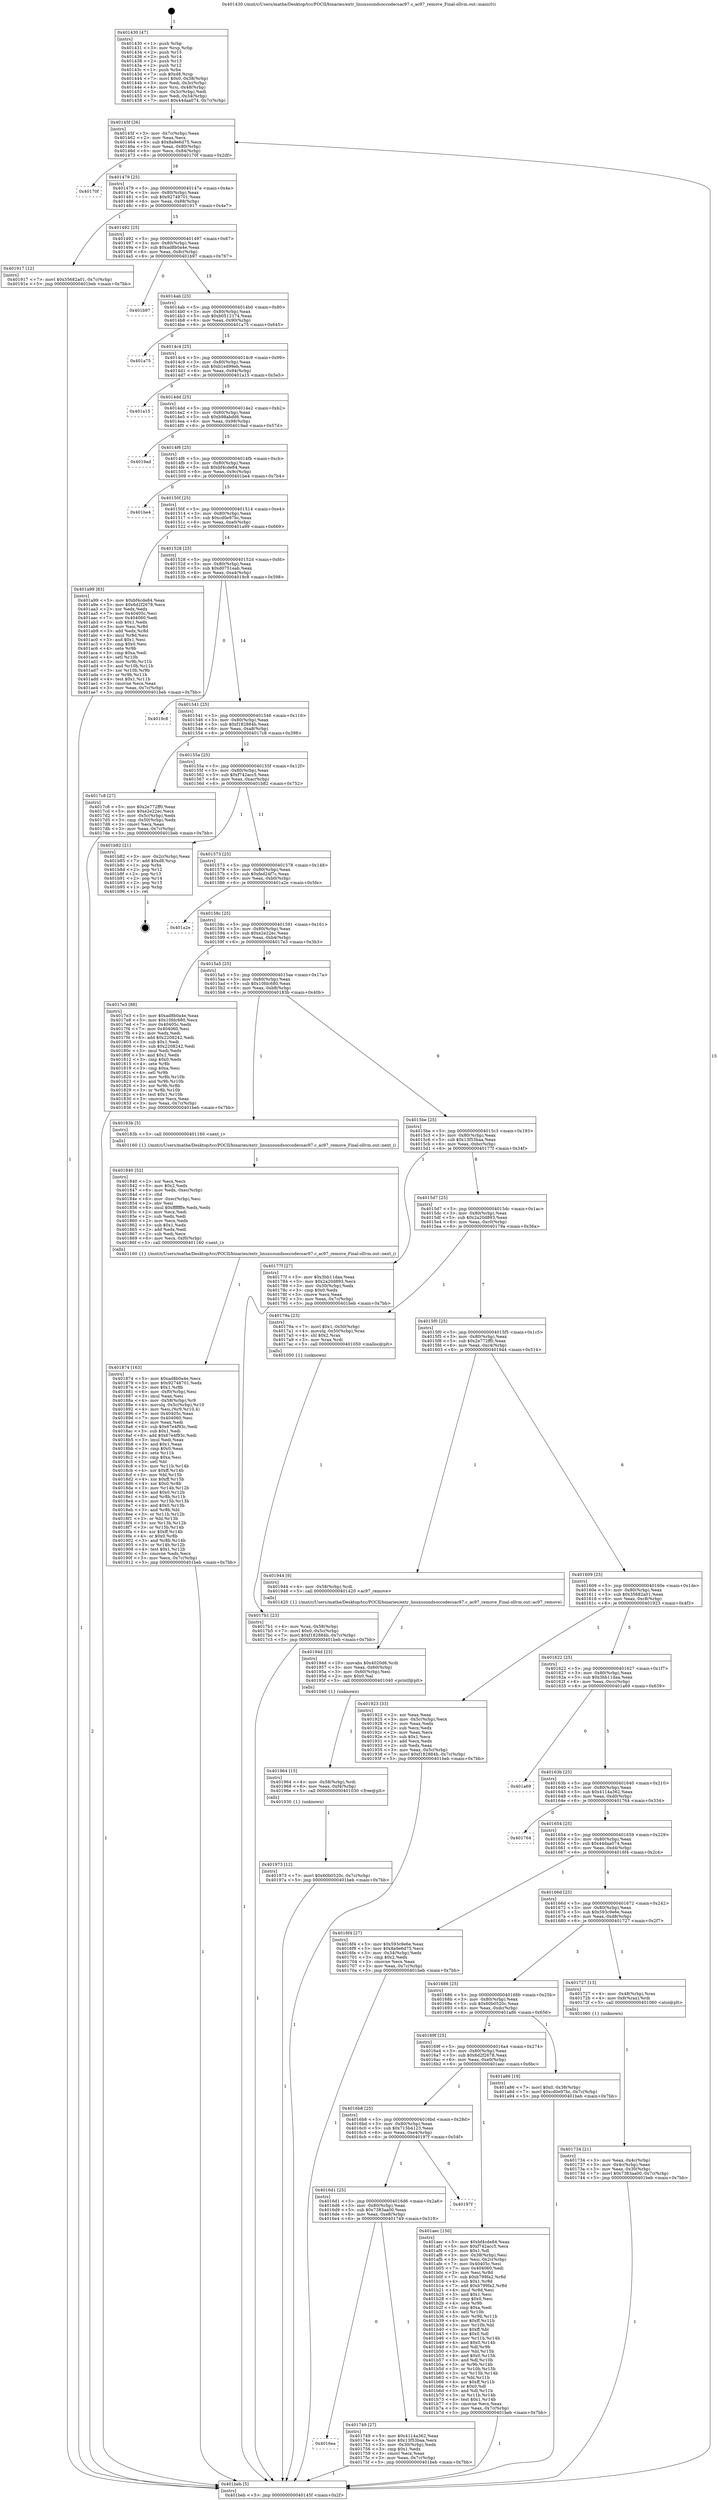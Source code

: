 digraph "0x401430" {
  label = "0x401430 (/mnt/c/Users/mathe/Desktop/tcc/POCII/binaries/extr_linuxsoundsoccodecsac97.c_ac97_remove_Final-ollvm.out::main(0))"
  labelloc = "t"
  node[shape=record]

  Entry [label="",width=0.3,height=0.3,shape=circle,fillcolor=black,style=filled]
  "0x40145f" [label="{
     0x40145f [26]\l
     | [instrs]\l
     &nbsp;&nbsp;0x40145f \<+3\>: mov -0x7c(%rbp),%eax\l
     &nbsp;&nbsp;0x401462 \<+2\>: mov %eax,%ecx\l
     &nbsp;&nbsp;0x401464 \<+6\>: sub $0x8a9e6d75,%ecx\l
     &nbsp;&nbsp;0x40146a \<+3\>: mov %eax,-0x80(%rbp)\l
     &nbsp;&nbsp;0x40146d \<+6\>: mov %ecx,-0x84(%rbp)\l
     &nbsp;&nbsp;0x401473 \<+6\>: je 000000000040170f \<main+0x2df\>\l
  }"]
  "0x40170f" [label="{
     0x40170f\l
  }", style=dashed]
  "0x401479" [label="{
     0x401479 [25]\l
     | [instrs]\l
     &nbsp;&nbsp;0x401479 \<+5\>: jmp 000000000040147e \<main+0x4e\>\l
     &nbsp;&nbsp;0x40147e \<+3\>: mov -0x80(%rbp),%eax\l
     &nbsp;&nbsp;0x401481 \<+5\>: sub $0x92748701,%eax\l
     &nbsp;&nbsp;0x401486 \<+6\>: mov %eax,-0x88(%rbp)\l
     &nbsp;&nbsp;0x40148c \<+6\>: je 0000000000401917 \<main+0x4e7\>\l
  }"]
  Exit [label="",width=0.3,height=0.3,shape=circle,fillcolor=black,style=filled,peripheries=2]
  "0x401917" [label="{
     0x401917 [12]\l
     | [instrs]\l
     &nbsp;&nbsp;0x401917 \<+7\>: movl $0x35682a01,-0x7c(%rbp)\l
     &nbsp;&nbsp;0x40191e \<+5\>: jmp 0000000000401beb \<main+0x7bb\>\l
  }"]
  "0x401492" [label="{
     0x401492 [25]\l
     | [instrs]\l
     &nbsp;&nbsp;0x401492 \<+5\>: jmp 0000000000401497 \<main+0x67\>\l
     &nbsp;&nbsp;0x401497 \<+3\>: mov -0x80(%rbp),%eax\l
     &nbsp;&nbsp;0x40149a \<+5\>: sub $0xad8b0a4e,%eax\l
     &nbsp;&nbsp;0x40149f \<+6\>: mov %eax,-0x8c(%rbp)\l
     &nbsp;&nbsp;0x4014a5 \<+6\>: je 0000000000401b97 \<main+0x767\>\l
  }"]
  "0x401973" [label="{
     0x401973 [12]\l
     | [instrs]\l
     &nbsp;&nbsp;0x401973 \<+7\>: movl $0x60b0520c,-0x7c(%rbp)\l
     &nbsp;&nbsp;0x40197a \<+5\>: jmp 0000000000401beb \<main+0x7bb\>\l
  }"]
  "0x401b97" [label="{
     0x401b97\l
  }", style=dashed]
  "0x4014ab" [label="{
     0x4014ab [25]\l
     | [instrs]\l
     &nbsp;&nbsp;0x4014ab \<+5\>: jmp 00000000004014b0 \<main+0x80\>\l
     &nbsp;&nbsp;0x4014b0 \<+3\>: mov -0x80(%rbp),%eax\l
     &nbsp;&nbsp;0x4014b3 \<+5\>: sub $0xb0512174,%eax\l
     &nbsp;&nbsp;0x4014b8 \<+6\>: mov %eax,-0x90(%rbp)\l
     &nbsp;&nbsp;0x4014be \<+6\>: je 0000000000401a75 \<main+0x645\>\l
  }"]
  "0x401964" [label="{
     0x401964 [15]\l
     | [instrs]\l
     &nbsp;&nbsp;0x401964 \<+4\>: mov -0x58(%rbp),%rdi\l
     &nbsp;&nbsp;0x401968 \<+6\>: mov %eax,-0xf4(%rbp)\l
     &nbsp;&nbsp;0x40196e \<+5\>: call 0000000000401030 \<free@plt\>\l
     | [calls]\l
     &nbsp;&nbsp;0x401030 \{1\} (unknown)\l
  }"]
  "0x401a75" [label="{
     0x401a75\l
  }", style=dashed]
  "0x4014c4" [label="{
     0x4014c4 [25]\l
     | [instrs]\l
     &nbsp;&nbsp;0x4014c4 \<+5\>: jmp 00000000004014c9 \<main+0x99\>\l
     &nbsp;&nbsp;0x4014c9 \<+3\>: mov -0x80(%rbp),%eax\l
     &nbsp;&nbsp;0x4014cc \<+5\>: sub $0xb1ed99eb,%eax\l
     &nbsp;&nbsp;0x4014d1 \<+6\>: mov %eax,-0x94(%rbp)\l
     &nbsp;&nbsp;0x4014d7 \<+6\>: je 0000000000401a15 \<main+0x5e5\>\l
  }"]
  "0x40194d" [label="{
     0x40194d [23]\l
     | [instrs]\l
     &nbsp;&nbsp;0x40194d \<+10\>: movabs $0x4020d6,%rdi\l
     &nbsp;&nbsp;0x401957 \<+3\>: mov %eax,-0x60(%rbp)\l
     &nbsp;&nbsp;0x40195a \<+3\>: mov -0x60(%rbp),%esi\l
     &nbsp;&nbsp;0x40195d \<+2\>: mov $0x0,%al\l
     &nbsp;&nbsp;0x40195f \<+5\>: call 0000000000401040 \<printf@plt\>\l
     | [calls]\l
     &nbsp;&nbsp;0x401040 \{1\} (unknown)\l
  }"]
  "0x401a15" [label="{
     0x401a15\l
  }", style=dashed]
  "0x4014dd" [label="{
     0x4014dd [25]\l
     | [instrs]\l
     &nbsp;&nbsp;0x4014dd \<+5\>: jmp 00000000004014e2 \<main+0xb2\>\l
     &nbsp;&nbsp;0x4014e2 \<+3\>: mov -0x80(%rbp),%eax\l
     &nbsp;&nbsp;0x4014e5 \<+5\>: sub $0xb98abdd6,%eax\l
     &nbsp;&nbsp;0x4014ea \<+6\>: mov %eax,-0x98(%rbp)\l
     &nbsp;&nbsp;0x4014f0 \<+6\>: je 00000000004019ad \<main+0x57d\>\l
  }"]
  "0x401874" [label="{
     0x401874 [163]\l
     | [instrs]\l
     &nbsp;&nbsp;0x401874 \<+5\>: mov $0xad8b0a4e,%ecx\l
     &nbsp;&nbsp;0x401879 \<+5\>: mov $0x92748701,%edx\l
     &nbsp;&nbsp;0x40187e \<+3\>: mov $0x1,%r8b\l
     &nbsp;&nbsp;0x401881 \<+6\>: mov -0xf0(%rbp),%esi\l
     &nbsp;&nbsp;0x401887 \<+3\>: imul %eax,%esi\l
     &nbsp;&nbsp;0x40188a \<+4\>: mov -0x58(%rbp),%r9\l
     &nbsp;&nbsp;0x40188e \<+4\>: movslq -0x5c(%rbp),%r10\l
     &nbsp;&nbsp;0x401892 \<+4\>: mov %esi,(%r9,%r10,4)\l
     &nbsp;&nbsp;0x401896 \<+7\>: mov 0x40405c,%eax\l
     &nbsp;&nbsp;0x40189d \<+7\>: mov 0x404060,%esi\l
     &nbsp;&nbsp;0x4018a4 \<+2\>: mov %eax,%edi\l
     &nbsp;&nbsp;0x4018a6 \<+6\>: sub $0x67e4f93c,%edi\l
     &nbsp;&nbsp;0x4018ac \<+3\>: sub $0x1,%edi\l
     &nbsp;&nbsp;0x4018af \<+6\>: add $0x67e4f93c,%edi\l
     &nbsp;&nbsp;0x4018b5 \<+3\>: imul %edi,%eax\l
     &nbsp;&nbsp;0x4018b8 \<+3\>: and $0x1,%eax\l
     &nbsp;&nbsp;0x4018bb \<+3\>: cmp $0x0,%eax\l
     &nbsp;&nbsp;0x4018be \<+4\>: sete %r11b\l
     &nbsp;&nbsp;0x4018c2 \<+3\>: cmp $0xa,%esi\l
     &nbsp;&nbsp;0x4018c5 \<+3\>: setl %bl\l
     &nbsp;&nbsp;0x4018c8 \<+3\>: mov %r11b,%r14b\l
     &nbsp;&nbsp;0x4018cb \<+4\>: xor $0xff,%r14b\l
     &nbsp;&nbsp;0x4018cf \<+3\>: mov %bl,%r15b\l
     &nbsp;&nbsp;0x4018d2 \<+4\>: xor $0xff,%r15b\l
     &nbsp;&nbsp;0x4018d6 \<+4\>: xor $0x0,%r8b\l
     &nbsp;&nbsp;0x4018da \<+3\>: mov %r14b,%r12b\l
     &nbsp;&nbsp;0x4018dd \<+4\>: and $0x0,%r12b\l
     &nbsp;&nbsp;0x4018e1 \<+3\>: and %r8b,%r11b\l
     &nbsp;&nbsp;0x4018e4 \<+3\>: mov %r15b,%r13b\l
     &nbsp;&nbsp;0x4018e7 \<+4\>: and $0x0,%r13b\l
     &nbsp;&nbsp;0x4018eb \<+3\>: and %r8b,%bl\l
     &nbsp;&nbsp;0x4018ee \<+3\>: or %r11b,%r12b\l
     &nbsp;&nbsp;0x4018f1 \<+3\>: or %bl,%r13b\l
     &nbsp;&nbsp;0x4018f4 \<+3\>: xor %r13b,%r12b\l
     &nbsp;&nbsp;0x4018f7 \<+3\>: or %r15b,%r14b\l
     &nbsp;&nbsp;0x4018fa \<+4\>: xor $0xff,%r14b\l
     &nbsp;&nbsp;0x4018fe \<+4\>: or $0x0,%r8b\l
     &nbsp;&nbsp;0x401902 \<+3\>: and %r8b,%r14b\l
     &nbsp;&nbsp;0x401905 \<+3\>: or %r14b,%r12b\l
     &nbsp;&nbsp;0x401908 \<+4\>: test $0x1,%r12b\l
     &nbsp;&nbsp;0x40190c \<+3\>: cmovne %edx,%ecx\l
     &nbsp;&nbsp;0x40190f \<+3\>: mov %ecx,-0x7c(%rbp)\l
     &nbsp;&nbsp;0x401912 \<+5\>: jmp 0000000000401beb \<main+0x7bb\>\l
  }"]
  "0x4019ad" [label="{
     0x4019ad\l
  }", style=dashed]
  "0x4014f6" [label="{
     0x4014f6 [25]\l
     | [instrs]\l
     &nbsp;&nbsp;0x4014f6 \<+5\>: jmp 00000000004014fb \<main+0xcb\>\l
     &nbsp;&nbsp;0x4014fb \<+3\>: mov -0x80(%rbp),%eax\l
     &nbsp;&nbsp;0x4014fe \<+5\>: sub $0xbf4cde84,%eax\l
     &nbsp;&nbsp;0x401503 \<+6\>: mov %eax,-0x9c(%rbp)\l
     &nbsp;&nbsp;0x401509 \<+6\>: je 0000000000401be4 \<main+0x7b4\>\l
  }"]
  "0x401840" [label="{
     0x401840 [52]\l
     | [instrs]\l
     &nbsp;&nbsp;0x401840 \<+2\>: xor %ecx,%ecx\l
     &nbsp;&nbsp;0x401842 \<+5\>: mov $0x2,%edx\l
     &nbsp;&nbsp;0x401847 \<+6\>: mov %edx,-0xec(%rbp)\l
     &nbsp;&nbsp;0x40184d \<+1\>: cltd\l
     &nbsp;&nbsp;0x40184e \<+6\>: mov -0xec(%rbp),%esi\l
     &nbsp;&nbsp;0x401854 \<+2\>: idiv %esi\l
     &nbsp;&nbsp;0x401856 \<+6\>: imul $0xfffffffe,%edx,%edx\l
     &nbsp;&nbsp;0x40185c \<+2\>: mov %ecx,%edi\l
     &nbsp;&nbsp;0x40185e \<+2\>: sub %edx,%edi\l
     &nbsp;&nbsp;0x401860 \<+2\>: mov %ecx,%edx\l
     &nbsp;&nbsp;0x401862 \<+3\>: sub $0x1,%edx\l
     &nbsp;&nbsp;0x401865 \<+2\>: add %edx,%edi\l
     &nbsp;&nbsp;0x401867 \<+2\>: sub %edi,%ecx\l
     &nbsp;&nbsp;0x401869 \<+6\>: mov %ecx,-0xf0(%rbp)\l
     &nbsp;&nbsp;0x40186f \<+5\>: call 0000000000401160 \<next_i\>\l
     | [calls]\l
     &nbsp;&nbsp;0x401160 \{1\} (/mnt/c/Users/mathe/Desktop/tcc/POCII/binaries/extr_linuxsoundsoccodecsac97.c_ac97_remove_Final-ollvm.out::next_i)\l
  }"]
  "0x401be4" [label="{
     0x401be4\l
  }", style=dashed]
  "0x40150f" [label="{
     0x40150f [25]\l
     | [instrs]\l
     &nbsp;&nbsp;0x40150f \<+5\>: jmp 0000000000401514 \<main+0xe4\>\l
     &nbsp;&nbsp;0x401514 \<+3\>: mov -0x80(%rbp),%eax\l
     &nbsp;&nbsp;0x401517 \<+5\>: sub $0xcd0e97bc,%eax\l
     &nbsp;&nbsp;0x40151c \<+6\>: mov %eax,-0xa0(%rbp)\l
     &nbsp;&nbsp;0x401522 \<+6\>: je 0000000000401a99 \<main+0x669\>\l
  }"]
  "0x4017b1" [label="{
     0x4017b1 [23]\l
     | [instrs]\l
     &nbsp;&nbsp;0x4017b1 \<+4\>: mov %rax,-0x58(%rbp)\l
     &nbsp;&nbsp;0x4017b5 \<+7\>: movl $0x0,-0x5c(%rbp)\l
     &nbsp;&nbsp;0x4017bc \<+7\>: movl $0xf182884b,-0x7c(%rbp)\l
     &nbsp;&nbsp;0x4017c3 \<+5\>: jmp 0000000000401beb \<main+0x7bb\>\l
  }"]
  "0x401a99" [label="{
     0x401a99 [83]\l
     | [instrs]\l
     &nbsp;&nbsp;0x401a99 \<+5\>: mov $0xbf4cde84,%eax\l
     &nbsp;&nbsp;0x401a9e \<+5\>: mov $0x6d2f2678,%ecx\l
     &nbsp;&nbsp;0x401aa3 \<+2\>: xor %edx,%edx\l
     &nbsp;&nbsp;0x401aa5 \<+7\>: mov 0x40405c,%esi\l
     &nbsp;&nbsp;0x401aac \<+7\>: mov 0x404060,%edi\l
     &nbsp;&nbsp;0x401ab3 \<+3\>: sub $0x1,%edx\l
     &nbsp;&nbsp;0x401ab6 \<+3\>: mov %esi,%r8d\l
     &nbsp;&nbsp;0x401ab9 \<+3\>: add %edx,%r8d\l
     &nbsp;&nbsp;0x401abc \<+4\>: imul %r8d,%esi\l
     &nbsp;&nbsp;0x401ac0 \<+3\>: and $0x1,%esi\l
     &nbsp;&nbsp;0x401ac3 \<+3\>: cmp $0x0,%esi\l
     &nbsp;&nbsp;0x401ac6 \<+4\>: sete %r9b\l
     &nbsp;&nbsp;0x401aca \<+3\>: cmp $0xa,%edi\l
     &nbsp;&nbsp;0x401acd \<+4\>: setl %r10b\l
     &nbsp;&nbsp;0x401ad1 \<+3\>: mov %r9b,%r11b\l
     &nbsp;&nbsp;0x401ad4 \<+3\>: and %r10b,%r11b\l
     &nbsp;&nbsp;0x401ad7 \<+3\>: xor %r10b,%r9b\l
     &nbsp;&nbsp;0x401ada \<+3\>: or %r9b,%r11b\l
     &nbsp;&nbsp;0x401add \<+4\>: test $0x1,%r11b\l
     &nbsp;&nbsp;0x401ae1 \<+3\>: cmovne %ecx,%eax\l
     &nbsp;&nbsp;0x401ae4 \<+3\>: mov %eax,-0x7c(%rbp)\l
     &nbsp;&nbsp;0x401ae7 \<+5\>: jmp 0000000000401beb \<main+0x7bb\>\l
  }"]
  "0x401528" [label="{
     0x401528 [25]\l
     | [instrs]\l
     &nbsp;&nbsp;0x401528 \<+5\>: jmp 000000000040152d \<main+0xfd\>\l
     &nbsp;&nbsp;0x40152d \<+3\>: mov -0x80(%rbp),%eax\l
     &nbsp;&nbsp;0x401530 \<+5\>: sub $0xd0751eab,%eax\l
     &nbsp;&nbsp;0x401535 \<+6\>: mov %eax,-0xa4(%rbp)\l
     &nbsp;&nbsp;0x40153b \<+6\>: je 00000000004019c8 \<main+0x598\>\l
  }"]
  "0x4016ea" [label="{
     0x4016ea\l
  }", style=dashed]
  "0x4019c8" [label="{
     0x4019c8\l
  }", style=dashed]
  "0x401541" [label="{
     0x401541 [25]\l
     | [instrs]\l
     &nbsp;&nbsp;0x401541 \<+5\>: jmp 0000000000401546 \<main+0x116\>\l
     &nbsp;&nbsp;0x401546 \<+3\>: mov -0x80(%rbp),%eax\l
     &nbsp;&nbsp;0x401549 \<+5\>: sub $0xf182884b,%eax\l
     &nbsp;&nbsp;0x40154e \<+6\>: mov %eax,-0xa8(%rbp)\l
     &nbsp;&nbsp;0x401554 \<+6\>: je 00000000004017c8 \<main+0x398\>\l
  }"]
  "0x401749" [label="{
     0x401749 [27]\l
     | [instrs]\l
     &nbsp;&nbsp;0x401749 \<+5\>: mov $0x4114a362,%eax\l
     &nbsp;&nbsp;0x40174e \<+5\>: mov $0x13f53baa,%ecx\l
     &nbsp;&nbsp;0x401753 \<+3\>: mov -0x30(%rbp),%edx\l
     &nbsp;&nbsp;0x401756 \<+3\>: cmp $0x1,%edx\l
     &nbsp;&nbsp;0x401759 \<+3\>: cmovl %ecx,%eax\l
     &nbsp;&nbsp;0x40175c \<+3\>: mov %eax,-0x7c(%rbp)\l
     &nbsp;&nbsp;0x40175f \<+5\>: jmp 0000000000401beb \<main+0x7bb\>\l
  }"]
  "0x4017c8" [label="{
     0x4017c8 [27]\l
     | [instrs]\l
     &nbsp;&nbsp;0x4017c8 \<+5\>: mov $0x2e772ff0,%eax\l
     &nbsp;&nbsp;0x4017cd \<+5\>: mov $0xe2e22ec,%ecx\l
     &nbsp;&nbsp;0x4017d2 \<+3\>: mov -0x5c(%rbp),%edx\l
     &nbsp;&nbsp;0x4017d5 \<+3\>: cmp -0x50(%rbp),%edx\l
     &nbsp;&nbsp;0x4017d8 \<+3\>: cmovl %ecx,%eax\l
     &nbsp;&nbsp;0x4017db \<+3\>: mov %eax,-0x7c(%rbp)\l
     &nbsp;&nbsp;0x4017de \<+5\>: jmp 0000000000401beb \<main+0x7bb\>\l
  }"]
  "0x40155a" [label="{
     0x40155a [25]\l
     | [instrs]\l
     &nbsp;&nbsp;0x40155a \<+5\>: jmp 000000000040155f \<main+0x12f\>\l
     &nbsp;&nbsp;0x40155f \<+3\>: mov -0x80(%rbp),%eax\l
     &nbsp;&nbsp;0x401562 \<+5\>: sub $0xf742acc5,%eax\l
     &nbsp;&nbsp;0x401567 \<+6\>: mov %eax,-0xac(%rbp)\l
     &nbsp;&nbsp;0x40156d \<+6\>: je 0000000000401b82 \<main+0x752\>\l
  }"]
  "0x4016d1" [label="{
     0x4016d1 [25]\l
     | [instrs]\l
     &nbsp;&nbsp;0x4016d1 \<+5\>: jmp 00000000004016d6 \<main+0x2a6\>\l
     &nbsp;&nbsp;0x4016d6 \<+3\>: mov -0x80(%rbp),%eax\l
     &nbsp;&nbsp;0x4016d9 \<+5\>: sub $0x7383aa00,%eax\l
     &nbsp;&nbsp;0x4016de \<+6\>: mov %eax,-0xe8(%rbp)\l
     &nbsp;&nbsp;0x4016e4 \<+6\>: je 0000000000401749 \<main+0x319\>\l
  }"]
  "0x401b82" [label="{
     0x401b82 [21]\l
     | [instrs]\l
     &nbsp;&nbsp;0x401b82 \<+3\>: mov -0x2c(%rbp),%eax\l
     &nbsp;&nbsp;0x401b85 \<+7\>: add $0xd8,%rsp\l
     &nbsp;&nbsp;0x401b8c \<+1\>: pop %rbx\l
     &nbsp;&nbsp;0x401b8d \<+2\>: pop %r12\l
     &nbsp;&nbsp;0x401b8f \<+2\>: pop %r13\l
     &nbsp;&nbsp;0x401b91 \<+2\>: pop %r14\l
     &nbsp;&nbsp;0x401b93 \<+2\>: pop %r15\l
     &nbsp;&nbsp;0x401b95 \<+1\>: pop %rbp\l
     &nbsp;&nbsp;0x401b96 \<+1\>: ret\l
  }"]
  "0x401573" [label="{
     0x401573 [25]\l
     | [instrs]\l
     &nbsp;&nbsp;0x401573 \<+5\>: jmp 0000000000401578 \<main+0x148\>\l
     &nbsp;&nbsp;0x401578 \<+3\>: mov -0x80(%rbp),%eax\l
     &nbsp;&nbsp;0x40157b \<+5\>: sub $0xfed24f7c,%eax\l
     &nbsp;&nbsp;0x401580 \<+6\>: mov %eax,-0xb0(%rbp)\l
     &nbsp;&nbsp;0x401586 \<+6\>: je 0000000000401a2e \<main+0x5fe\>\l
  }"]
  "0x40197f" [label="{
     0x40197f\l
  }", style=dashed]
  "0x401a2e" [label="{
     0x401a2e\l
  }", style=dashed]
  "0x40158c" [label="{
     0x40158c [25]\l
     | [instrs]\l
     &nbsp;&nbsp;0x40158c \<+5\>: jmp 0000000000401591 \<main+0x161\>\l
     &nbsp;&nbsp;0x401591 \<+3\>: mov -0x80(%rbp),%eax\l
     &nbsp;&nbsp;0x401594 \<+5\>: sub $0xe2e22ec,%eax\l
     &nbsp;&nbsp;0x401599 \<+6\>: mov %eax,-0xb4(%rbp)\l
     &nbsp;&nbsp;0x40159f \<+6\>: je 00000000004017e3 \<main+0x3b3\>\l
  }"]
  "0x4016b8" [label="{
     0x4016b8 [25]\l
     | [instrs]\l
     &nbsp;&nbsp;0x4016b8 \<+5\>: jmp 00000000004016bd \<main+0x28d\>\l
     &nbsp;&nbsp;0x4016bd \<+3\>: mov -0x80(%rbp),%eax\l
     &nbsp;&nbsp;0x4016c0 \<+5\>: sub $0x715b4123,%eax\l
     &nbsp;&nbsp;0x4016c5 \<+6\>: mov %eax,-0xe4(%rbp)\l
     &nbsp;&nbsp;0x4016cb \<+6\>: je 000000000040197f \<main+0x54f\>\l
  }"]
  "0x4017e3" [label="{
     0x4017e3 [88]\l
     | [instrs]\l
     &nbsp;&nbsp;0x4017e3 \<+5\>: mov $0xad8b0a4e,%eax\l
     &nbsp;&nbsp;0x4017e8 \<+5\>: mov $0x10fdc680,%ecx\l
     &nbsp;&nbsp;0x4017ed \<+7\>: mov 0x40405c,%edx\l
     &nbsp;&nbsp;0x4017f4 \<+7\>: mov 0x404060,%esi\l
     &nbsp;&nbsp;0x4017fb \<+2\>: mov %edx,%edi\l
     &nbsp;&nbsp;0x4017fd \<+6\>: add $0x2208242,%edi\l
     &nbsp;&nbsp;0x401803 \<+3\>: sub $0x1,%edi\l
     &nbsp;&nbsp;0x401806 \<+6\>: sub $0x2208242,%edi\l
     &nbsp;&nbsp;0x40180c \<+3\>: imul %edi,%edx\l
     &nbsp;&nbsp;0x40180f \<+3\>: and $0x1,%edx\l
     &nbsp;&nbsp;0x401812 \<+3\>: cmp $0x0,%edx\l
     &nbsp;&nbsp;0x401815 \<+4\>: sete %r8b\l
     &nbsp;&nbsp;0x401819 \<+3\>: cmp $0xa,%esi\l
     &nbsp;&nbsp;0x40181c \<+4\>: setl %r9b\l
     &nbsp;&nbsp;0x401820 \<+3\>: mov %r8b,%r10b\l
     &nbsp;&nbsp;0x401823 \<+3\>: and %r9b,%r10b\l
     &nbsp;&nbsp;0x401826 \<+3\>: xor %r9b,%r8b\l
     &nbsp;&nbsp;0x401829 \<+3\>: or %r8b,%r10b\l
     &nbsp;&nbsp;0x40182c \<+4\>: test $0x1,%r10b\l
     &nbsp;&nbsp;0x401830 \<+3\>: cmovne %ecx,%eax\l
     &nbsp;&nbsp;0x401833 \<+3\>: mov %eax,-0x7c(%rbp)\l
     &nbsp;&nbsp;0x401836 \<+5\>: jmp 0000000000401beb \<main+0x7bb\>\l
  }"]
  "0x4015a5" [label="{
     0x4015a5 [25]\l
     | [instrs]\l
     &nbsp;&nbsp;0x4015a5 \<+5\>: jmp 00000000004015aa \<main+0x17a\>\l
     &nbsp;&nbsp;0x4015aa \<+3\>: mov -0x80(%rbp),%eax\l
     &nbsp;&nbsp;0x4015ad \<+5\>: sub $0x10fdc680,%eax\l
     &nbsp;&nbsp;0x4015b2 \<+6\>: mov %eax,-0xb8(%rbp)\l
     &nbsp;&nbsp;0x4015b8 \<+6\>: je 000000000040183b \<main+0x40b\>\l
  }"]
  "0x401aec" [label="{
     0x401aec [150]\l
     | [instrs]\l
     &nbsp;&nbsp;0x401aec \<+5\>: mov $0xbf4cde84,%eax\l
     &nbsp;&nbsp;0x401af1 \<+5\>: mov $0xf742acc5,%ecx\l
     &nbsp;&nbsp;0x401af6 \<+2\>: mov $0x1,%dl\l
     &nbsp;&nbsp;0x401af8 \<+3\>: mov -0x38(%rbp),%esi\l
     &nbsp;&nbsp;0x401afb \<+3\>: mov %esi,-0x2c(%rbp)\l
     &nbsp;&nbsp;0x401afe \<+7\>: mov 0x40405c,%esi\l
     &nbsp;&nbsp;0x401b05 \<+7\>: mov 0x404060,%edi\l
     &nbsp;&nbsp;0x401b0c \<+3\>: mov %esi,%r8d\l
     &nbsp;&nbsp;0x401b0f \<+7\>: sub $0xb799fa2,%r8d\l
     &nbsp;&nbsp;0x401b16 \<+4\>: sub $0x1,%r8d\l
     &nbsp;&nbsp;0x401b1a \<+7\>: add $0xb799fa2,%r8d\l
     &nbsp;&nbsp;0x401b21 \<+4\>: imul %r8d,%esi\l
     &nbsp;&nbsp;0x401b25 \<+3\>: and $0x1,%esi\l
     &nbsp;&nbsp;0x401b28 \<+3\>: cmp $0x0,%esi\l
     &nbsp;&nbsp;0x401b2b \<+4\>: sete %r9b\l
     &nbsp;&nbsp;0x401b2f \<+3\>: cmp $0xa,%edi\l
     &nbsp;&nbsp;0x401b32 \<+4\>: setl %r10b\l
     &nbsp;&nbsp;0x401b36 \<+3\>: mov %r9b,%r11b\l
     &nbsp;&nbsp;0x401b39 \<+4\>: xor $0xff,%r11b\l
     &nbsp;&nbsp;0x401b3d \<+3\>: mov %r10b,%bl\l
     &nbsp;&nbsp;0x401b40 \<+3\>: xor $0xff,%bl\l
     &nbsp;&nbsp;0x401b43 \<+3\>: xor $0x0,%dl\l
     &nbsp;&nbsp;0x401b46 \<+3\>: mov %r11b,%r14b\l
     &nbsp;&nbsp;0x401b49 \<+4\>: and $0x0,%r14b\l
     &nbsp;&nbsp;0x401b4d \<+3\>: and %dl,%r9b\l
     &nbsp;&nbsp;0x401b50 \<+3\>: mov %bl,%r15b\l
     &nbsp;&nbsp;0x401b53 \<+4\>: and $0x0,%r15b\l
     &nbsp;&nbsp;0x401b57 \<+3\>: and %dl,%r10b\l
     &nbsp;&nbsp;0x401b5a \<+3\>: or %r9b,%r14b\l
     &nbsp;&nbsp;0x401b5d \<+3\>: or %r10b,%r15b\l
     &nbsp;&nbsp;0x401b60 \<+3\>: xor %r15b,%r14b\l
     &nbsp;&nbsp;0x401b63 \<+3\>: or %bl,%r11b\l
     &nbsp;&nbsp;0x401b66 \<+4\>: xor $0xff,%r11b\l
     &nbsp;&nbsp;0x401b6a \<+3\>: or $0x0,%dl\l
     &nbsp;&nbsp;0x401b6d \<+3\>: and %dl,%r11b\l
     &nbsp;&nbsp;0x401b70 \<+3\>: or %r11b,%r14b\l
     &nbsp;&nbsp;0x401b73 \<+4\>: test $0x1,%r14b\l
     &nbsp;&nbsp;0x401b77 \<+3\>: cmovne %ecx,%eax\l
     &nbsp;&nbsp;0x401b7a \<+3\>: mov %eax,-0x7c(%rbp)\l
     &nbsp;&nbsp;0x401b7d \<+5\>: jmp 0000000000401beb \<main+0x7bb\>\l
  }"]
  "0x40183b" [label="{
     0x40183b [5]\l
     | [instrs]\l
     &nbsp;&nbsp;0x40183b \<+5\>: call 0000000000401160 \<next_i\>\l
     | [calls]\l
     &nbsp;&nbsp;0x401160 \{1\} (/mnt/c/Users/mathe/Desktop/tcc/POCII/binaries/extr_linuxsoundsoccodecsac97.c_ac97_remove_Final-ollvm.out::next_i)\l
  }"]
  "0x4015be" [label="{
     0x4015be [25]\l
     | [instrs]\l
     &nbsp;&nbsp;0x4015be \<+5\>: jmp 00000000004015c3 \<main+0x193\>\l
     &nbsp;&nbsp;0x4015c3 \<+3\>: mov -0x80(%rbp),%eax\l
     &nbsp;&nbsp;0x4015c6 \<+5\>: sub $0x13f53baa,%eax\l
     &nbsp;&nbsp;0x4015cb \<+6\>: mov %eax,-0xbc(%rbp)\l
     &nbsp;&nbsp;0x4015d1 \<+6\>: je 000000000040177f \<main+0x34f\>\l
  }"]
  "0x40169f" [label="{
     0x40169f [25]\l
     | [instrs]\l
     &nbsp;&nbsp;0x40169f \<+5\>: jmp 00000000004016a4 \<main+0x274\>\l
     &nbsp;&nbsp;0x4016a4 \<+3\>: mov -0x80(%rbp),%eax\l
     &nbsp;&nbsp;0x4016a7 \<+5\>: sub $0x6d2f2678,%eax\l
     &nbsp;&nbsp;0x4016ac \<+6\>: mov %eax,-0xe0(%rbp)\l
     &nbsp;&nbsp;0x4016b2 \<+6\>: je 0000000000401aec \<main+0x6bc\>\l
  }"]
  "0x40177f" [label="{
     0x40177f [27]\l
     | [instrs]\l
     &nbsp;&nbsp;0x40177f \<+5\>: mov $0x3bb11daa,%eax\l
     &nbsp;&nbsp;0x401784 \<+5\>: mov $0x2a20d893,%ecx\l
     &nbsp;&nbsp;0x401789 \<+3\>: mov -0x30(%rbp),%edx\l
     &nbsp;&nbsp;0x40178c \<+3\>: cmp $0x0,%edx\l
     &nbsp;&nbsp;0x40178f \<+3\>: cmove %ecx,%eax\l
     &nbsp;&nbsp;0x401792 \<+3\>: mov %eax,-0x7c(%rbp)\l
     &nbsp;&nbsp;0x401795 \<+5\>: jmp 0000000000401beb \<main+0x7bb\>\l
  }"]
  "0x4015d7" [label="{
     0x4015d7 [25]\l
     | [instrs]\l
     &nbsp;&nbsp;0x4015d7 \<+5\>: jmp 00000000004015dc \<main+0x1ac\>\l
     &nbsp;&nbsp;0x4015dc \<+3\>: mov -0x80(%rbp),%eax\l
     &nbsp;&nbsp;0x4015df \<+5\>: sub $0x2a20d893,%eax\l
     &nbsp;&nbsp;0x4015e4 \<+6\>: mov %eax,-0xc0(%rbp)\l
     &nbsp;&nbsp;0x4015ea \<+6\>: je 000000000040179a \<main+0x36a\>\l
  }"]
  "0x401a86" [label="{
     0x401a86 [19]\l
     | [instrs]\l
     &nbsp;&nbsp;0x401a86 \<+7\>: movl $0x0,-0x38(%rbp)\l
     &nbsp;&nbsp;0x401a8d \<+7\>: movl $0xcd0e97bc,-0x7c(%rbp)\l
     &nbsp;&nbsp;0x401a94 \<+5\>: jmp 0000000000401beb \<main+0x7bb\>\l
  }"]
  "0x40179a" [label="{
     0x40179a [23]\l
     | [instrs]\l
     &nbsp;&nbsp;0x40179a \<+7\>: movl $0x1,-0x50(%rbp)\l
     &nbsp;&nbsp;0x4017a1 \<+4\>: movslq -0x50(%rbp),%rax\l
     &nbsp;&nbsp;0x4017a5 \<+4\>: shl $0x2,%rax\l
     &nbsp;&nbsp;0x4017a9 \<+3\>: mov %rax,%rdi\l
     &nbsp;&nbsp;0x4017ac \<+5\>: call 0000000000401050 \<malloc@plt\>\l
     | [calls]\l
     &nbsp;&nbsp;0x401050 \{1\} (unknown)\l
  }"]
  "0x4015f0" [label="{
     0x4015f0 [25]\l
     | [instrs]\l
     &nbsp;&nbsp;0x4015f0 \<+5\>: jmp 00000000004015f5 \<main+0x1c5\>\l
     &nbsp;&nbsp;0x4015f5 \<+3\>: mov -0x80(%rbp),%eax\l
     &nbsp;&nbsp;0x4015f8 \<+5\>: sub $0x2e772ff0,%eax\l
     &nbsp;&nbsp;0x4015fd \<+6\>: mov %eax,-0xc4(%rbp)\l
     &nbsp;&nbsp;0x401603 \<+6\>: je 0000000000401944 \<main+0x514\>\l
  }"]
  "0x401734" [label="{
     0x401734 [21]\l
     | [instrs]\l
     &nbsp;&nbsp;0x401734 \<+3\>: mov %eax,-0x4c(%rbp)\l
     &nbsp;&nbsp;0x401737 \<+3\>: mov -0x4c(%rbp),%eax\l
     &nbsp;&nbsp;0x40173a \<+3\>: mov %eax,-0x30(%rbp)\l
     &nbsp;&nbsp;0x40173d \<+7\>: movl $0x7383aa00,-0x7c(%rbp)\l
     &nbsp;&nbsp;0x401744 \<+5\>: jmp 0000000000401beb \<main+0x7bb\>\l
  }"]
  "0x401944" [label="{
     0x401944 [9]\l
     | [instrs]\l
     &nbsp;&nbsp;0x401944 \<+4\>: mov -0x58(%rbp),%rdi\l
     &nbsp;&nbsp;0x401948 \<+5\>: call 0000000000401420 \<ac97_remove\>\l
     | [calls]\l
     &nbsp;&nbsp;0x401420 \{1\} (/mnt/c/Users/mathe/Desktop/tcc/POCII/binaries/extr_linuxsoundsoccodecsac97.c_ac97_remove_Final-ollvm.out::ac97_remove)\l
  }"]
  "0x401609" [label="{
     0x401609 [25]\l
     | [instrs]\l
     &nbsp;&nbsp;0x401609 \<+5\>: jmp 000000000040160e \<main+0x1de\>\l
     &nbsp;&nbsp;0x40160e \<+3\>: mov -0x80(%rbp),%eax\l
     &nbsp;&nbsp;0x401611 \<+5\>: sub $0x35682a01,%eax\l
     &nbsp;&nbsp;0x401616 \<+6\>: mov %eax,-0xc8(%rbp)\l
     &nbsp;&nbsp;0x40161c \<+6\>: je 0000000000401923 \<main+0x4f3\>\l
  }"]
  "0x401686" [label="{
     0x401686 [25]\l
     | [instrs]\l
     &nbsp;&nbsp;0x401686 \<+5\>: jmp 000000000040168b \<main+0x25b\>\l
     &nbsp;&nbsp;0x40168b \<+3\>: mov -0x80(%rbp),%eax\l
     &nbsp;&nbsp;0x40168e \<+5\>: sub $0x60b0520c,%eax\l
     &nbsp;&nbsp;0x401693 \<+6\>: mov %eax,-0xdc(%rbp)\l
     &nbsp;&nbsp;0x401699 \<+6\>: je 0000000000401a86 \<main+0x656\>\l
  }"]
  "0x401923" [label="{
     0x401923 [33]\l
     | [instrs]\l
     &nbsp;&nbsp;0x401923 \<+2\>: xor %eax,%eax\l
     &nbsp;&nbsp;0x401925 \<+3\>: mov -0x5c(%rbp),%ecx\l
     &nbsp;&nbsp;0x401928 \<+2\>: mov %eax,%edx\l
     &nbsp;&nbsp;0x40192a \<+2\>: sub %ecx,%edx\l
     &nbsp;&nbsp;0x40192c \<+2\>: mov %eax,%ecx\l
     &nbsp;&nbsp;0x40192e \<+3\>: sub $0x1,%ecx\l
     &nbsp;&nbsp;0x401931 \<+2\>: add %ecx,%edx\l
     &nbsp;&nbsp;0x401933 \<+2\>: sub %edx,%eax\l
     &nbsp;&nbsp;0x401935 \<+3\>: mov %eax,-0x5c(%rbp)\l
     &nbsp;&nbsp;0x401938 \<+7\>: movl $0xf182884b,-0x7c(%rbp)\l
     &nbsp;&nbsp;0x40193f \<+5\>: jmp 0000000000401beb \<main+0x7bb\>\l
  }"]
  "0x401622" [label="{
     0x401622 [25]\l
     | [instrs]\l
     &nbsp;&nbsp;0x401622 \<+5\>: jmp 0000000000401627 \<main+0x1f7\>\l
     &nbsp;&nbsp;0x401627 \<+3\>: mov -0x80(%rbp),%eax\l
     &nbsp;&nbsp;0x40162a \<+5\>: sub $0x3bb11daa,%eax\l
     &nbsp;&nbsp;0x40162f \<+6\>: mov %eax,-0xcc(%rbp)\l
     &nbsp;&nbsp;0x401635 \<+6\>: je 0000000000401a69 \<main+0x639\>\l
  }"]
  "0x401727" [label="{
     0x401727 [13]\l
     | [instrs]\l
     &nbsp;&nbsp;0x401727 \<+4\>: mov -0x48(%rbp),%rax\l
     &nbsp;&nbsp;0x40172b \<+4\>: mov 0x8(%rax),%rdi\l
     &nbsp;&nbsp;0x40172f \<+5\>: call 0000000000401060 \<atoi@plt\>\l
     | [calls]\l
     &nbsp;&nbsp;0x401060 \{1\} (unknown)\l
  }"]
  "0x401a69" [label="{
     0x401a69\l
  }", style=dashed]
  "0x40163b" [label="{
     0x40163b [25]\l
     | [instrs]\l
     &nbsp;&nbsp;0x40163b \<+5\>: jmp 0000000000401640 \<main+0x210\>\l
     &nbsp;&nbsp;0x401640 \<+3\>: mov -0x80(%rbp),%eax\l
     &nbsp;&nbsp;0x401643 \<+5\>: sub $0x4114a362,%eax\l
     &nbsp;&nbsp;0x401648 \<+6\>: mov %eax,-0xd0(%rbp)\l
     &nbsp;&nbsp;0x40164e \<+6\>: je 0000000000401764 \<main+0x334\>\l
  }"]
  "0x401430" [label="{
     0x401430 [47]\l
     | [instrs]\l
     &nbsp;&nbsp;0x401430 \<+1\>: push %rbp\l
     &nbsp;&nbsp;0x401431 \<+3\>: mov %rsp,%rbp\l
     &nbsp;&nbsp;0x401434 \<+2\>: push %r15\l
     &nbsp;&nbsp;0x401436 \<+2\>: push %r14\l
     &nbsp;&nbsp;0x401438 \<+2\>: push %r13\l
     &nbsp;&nbsp;0x40143a \<+2\>: push %r12\l
     &nbsp;&nbsp;0x40143c \<+1\>: push %rbx\l
     &nbsp;&nbsp;0x40143d \<+7\>: sub $0xd8,%rsp\l
     &nbsp;&nbsp;0x401444 \<+7\>: movl $0x0,-0x38(%rbp)\l
     &nbsp;&nbsp;0x40144b \<+3\>: mov %edi,-0x3c(%rbp)\l
     &nbsp;&nbsp;0x40144e \<+4\>: mov %rsi,-0x48(%rbp)\l
     &nbsp;&nbsp;0x401452 \<+3\>: mov -0x3c(%rbp),%edi\l
     &nbsp;&nbsp;0x401455 \<+3\>: mov %edi,-0x34(%rbp)\l
     &nbsp;&nbsp;0x401458 \<+7\>: movl $0x44daa074,-0x7c(%rbp)\l
  }"]
  "0x401764" [label="{
     0x401764\l
  }", style=dashed]
  "0x401654" [label="{
     0x401654 [25]\l
     | [instrs]\l
     &nbsp;&nbsp;0x401654 \<+5\>: jmp 0000000000401659 \<main+0x229\>\l
     &nbsp;&nbsp;0x401659 \<+3\>: mov -0x80(%rbp),%eax\l
     &nbsp;&nbsp;0x40165c \<+5\>: sub $0x44daa074,%eax\l
     &nbsp;&nbsp;0x401661 \<+6\>: mov %eax,-0xd4(%rbp)\l
     &nbsp;&nbsp;0x401667 \<+6\>: je 00000000004016f4 \<main+0x2c4\>\l
  }"]
  "0x401beb" [label="{
     0x401beb [5]\l
     | [instrs]\l
     &nbsp;&nbsp;0x401beb \<+5\>: jmp 000000000040145f \<main+0x2f\>\l
  }"]
  "0x4016f4" [label="{
     0x4016f4 [27]\l
     | [instrs]\l
     &nbsp;&nbsp;0x4016f4 \<+5\>: mov $0x593c9e6e,%eax\l
     &nbsp;&nbsp;0x4016f9 \<+5\>: mov $0x8a9e6d75,%ecx\l
     &nbsp;&nbsp;0x4016fe \<+3\>: mov -0x34(%rbp),%edx\l
     &nbsp;&nbsp;0x401701 \<+3\>: cmp $0x2,%edx\l
     &nbsp;&nbsp;0x401704 \<+3\>: cmovne %ecx,%eax\l
     &nbsp;&nbsp;0x401707 \<+3\>: mov %eax,-0x7c(%rbp)\l
     &nbsp;&nbsp;0x40170a \<+5\>: jmp 0000000000401beb \<main+0x7bb\>\l
  }"]
  "0x40166d" [label="{
     0x40166d [25]\l
     | [instrs]\l
     &nbsp;&nbsp;0x40166d \<+5\>: jmp 0000000000401672 \<main+0x242\>\l
     &nbsp;&nbsp;0x401672 \<+3\>: mov -0x80(%rbp),%eax\l
     &nbsp;&nbsp;0x401675 \<+5\>: sub $0x593c9e6e,%eax\l
     &nbsp;&nbsp;0x40167a \<+6\>: mov %eax,-0xd8(%rbp)\l
     &nbsp;&nbsp;0x401680 \<+6\>: je 0000000000401727 \<main+0x2f7\>\l
  }"]
  Entry -> "0x401430" [label=" 1"]
  "0x40145f" -> "0x40170f" [label=" 0"]
  "0x40145f" -> "0x401479" [label=" 16"]
  "0x401b82" -> Exit [label=" 1"]
  "0x401479" -> "0x401917" [label=" 1"]
  "0x401479" -> "0x401492" [label=" 15"]
  "0x401aec" -> "0x401beb" [label=" 1"]
  "0x401492" -> "0x401b97" [label=" 0"]
  "0x401492" -> "0x4014ab" [label=" 15"]
  "0x401a99" -> "0x401beb" [label=" 1"]
  "0x4014ab" -> "0x401a75" [label=" 0"]
  "0x4014ab" -> "0x4014c4" [label=" 15"]
  "0x401a86" -> "0x401beb" [label=" 1"]
  "0x4014c4" -> "0x401a15" [label=" 0"]
  "0x4014c4" -> "0x4014dd" [label=" 15"]
  "0x401973" -> "0x401beb" [label=" 1"]
  "0x4014dd" -> "0x4019ad" [label=" 0"]
  "0x4014dd" -> "0x4014f6" [label=" 15"]
  "0x401964" -> "0x401973" [label=" 1"]
  "0x4014f6" -> "0x401be4" [label=" 0"]
  "0x4014f6" -> "0x40150f" [label=" 15"]
  "0x40194d" -> "0x401964" [label=" 1"]
  "0x40150f" -> "0x401a99" [label=" 1"]
  "0x40150f" -> "0x401528" [label=" 14"]
  "0x401944" -> "0x40194d" [label=" 1"]
  "0x401528" -> "0x4019c8" [label=" 0"]
  "0x401528" -> "0x401541" [label=" 14"]
  "0x401923" -> "0x401beb" [label=" 1"]
  "0x401541" -> "0x4017c8" [label=" 2"]
  "0x401541" -> "0x40155a" [label=" 12"]
  "0x401917" -> "0x401beb" [label=" 1"]
  "0x40155a" -> "0x401b82" [label=" 1"]
  "0x40155a" -> "0x401573" [label=" 11"]
  "0x401840" -> "0x401874" [label=" 1"]
  "0x401573" -> "0x401a2e" [label=" 0"]
  "0x401573" -> "0x40158c" [label=" 11"]
  "0x40183b" -> "0x401840" [label=" 1"]
  "0x40158c" -> "0x4017e3" [label=" 1"]
  "0x40158c" -> "0x4015a5" [label=" 10"]
  "0x4017c8" -> "0x401beb" [label=" 2"]
  "0x4015a5" -> "0x40183b" [label=" 1"]
  "0x4015a5" -> "0x4015be" [label=" 9"]
  "0x4017b1" -> "0x401beb" [label=" 1"]
  "0x4015be" -> "0x40177f" [label=" 1"]
  "0x4015be" -> "0x4015d7" [label=" 8"]
  "0x40177f" -> "0x401beb" [label=" 1"]
  "0x4015d7" -> "0x40179a" [label=" 1"]
  "0x4015d7" -> "0x4015f0" [label=" 7"]
  "0x401749" -> "0x401beb" [label=" 1"]
  "0x4015f0" -> "0x401944" [label=" 1"]
  "0x4015f0" -> "0x401609" [label=" 6"]
  "0x4016d1" -> "0x401749" [label=" 1"]
  "0x401609" -> "0x401923" [label=" 1"]
  "0x401609" -> "0x401622" [label=" 5"]
  "0x401874" -> "0x401beb" [label=" 1"]
  "0x401622" -> "0x401a69" [label=" 0"]
  "0x401622" -> "0x40163b" [label=" 5"]
  "0x4016b8" -> "0x4016d1" [label=" 1"]
  "0x40163b" -> "0x401764" [label=" 0"]
  "0x40163b" -> "0x401654" [label=" 5"]
  "0x4017e3" -> "0x401beb" [label=" 1"]
  "0x401654" -> "0x4016f4" [label=" 1"]
  "0x401654" -> "0x40166d" [label=" 4"]
  "0x4016f4" -> "0x401beb" [label=" 1"]
  "0x401430" -> "0x40145f" [label=" 1"]
  "0x401beb" -> "0x40145f" [label=" 15"]
  "0x4016b8" -> "0x40197f" [label=" 0"]
  "0x40166d" -> "0x401727" [label=" 1"]
  "0x40166d" -> "0x401686" [label=" 3"]
  "0x401727" -> "0x401734" [label=" 1"]
  "0x401734" -> "0x401beb" [label=" 1"]
  "0x4016d1" -> "0x4016ea" [label=" 0"]
  "0x401686" -> "0x401a86" [label=" 1"]
  "0x401686" -> "0x40169f" [label=" 2"]
  "0x40179a" -> "0x4017b1" [label=" 1"]
  "0x40169f" -> "0x401aec" [label=" 1"]
  "0x40169f" -> "0x4016b8" [label=" 1"]
}
